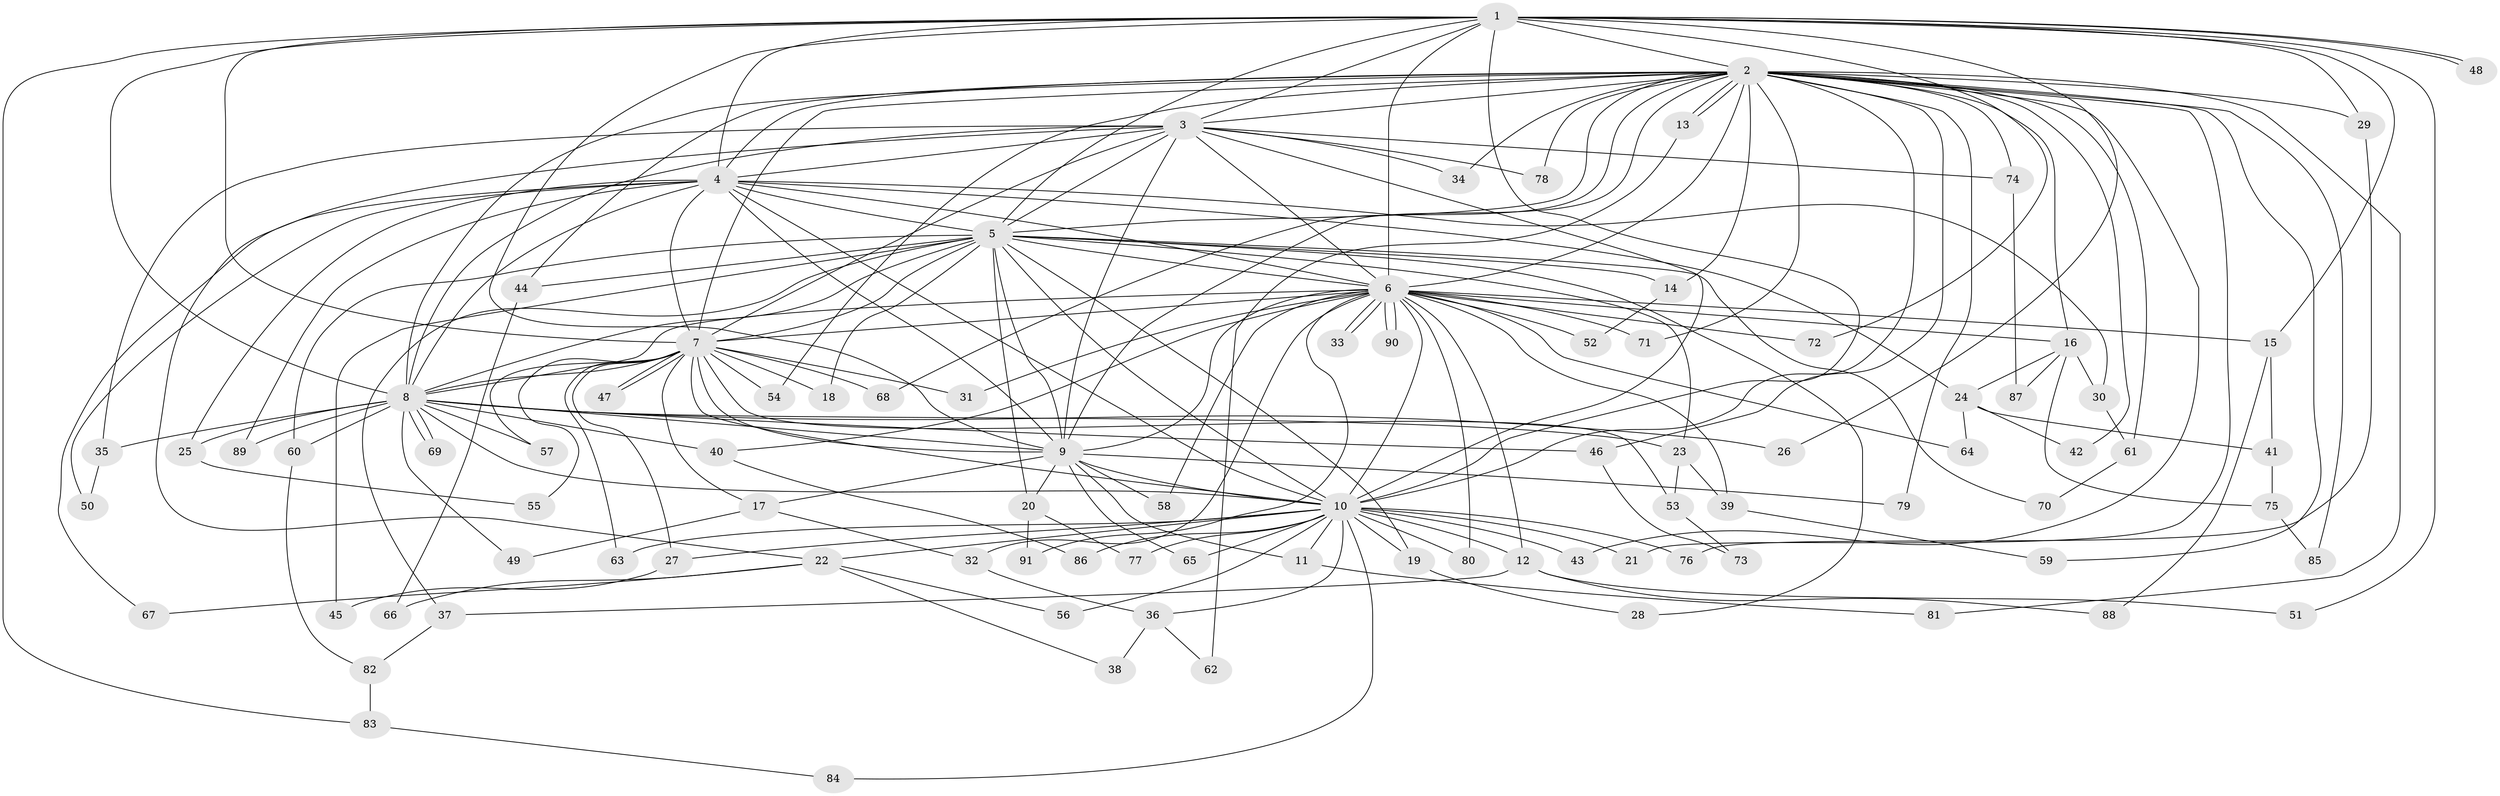 // Generated by graph-tools (version 1.1) at 2025/25/03/09/25 03:25:37]
// undirected, 91 vertices, 207 edges
graph export_dot {
graph [start="1"]
  node [color=gray90,style=filled];
  1;
  2;
  3;
  4;
  5;
  6;
  7;
  8;
  9;
  10;
  11;
  12;
  13;
  14;
  15;
  16;
  17;
  18;
  19;
  20;
  21;
  22;
  23;
  24;
  25;
  26;
  27;
  28;
  29;
  30;
  31;
  32;
  33;
  34;
  35;
  36;
  37;
  38;
  39;
  40;
  41;
  42;
  43;
  44;
  45;
  46;
  47;
  48;
  49;
  50;
  51;
  52;
  53;
  54;
  55;
  56;
  57;
  58;
  59;
  60;
  61;
  62;
  63;
  64;
  65;
  66;
  67;
  68;
  69;
  70;
  71;
  72;
  73;
  74;
  75;
  76;
  77;
  78;
  79;
  80;
  81;
  82;
  83;
  84;
  85;
  86;
  87;
  88;
  89;
  90;
  91;
  1 -- 2;
  1 -- 3;
  1 -- 4;
  1 -- 5;
  1 -- 6;
  1 -- 7;
  1 -- 8;
  1 -- 9;
  1 -- 10;
  1 -- 15;
  1 -- 26;
  1 -- 29;
  1 -- 48;
  1 -- 48;
  1 -- 51;
  1 -- 72;
  1 -- 83;
  2 -- 3;
  2 -- 4;
  2 -- 5;
  2 -- 6;
  2 -- 7;
  2 -- 8;
  2 -- 9;
  2 -- 10;
  2 -- 13;
  2 -- 13;
  2 -- 14;
  2 -- 16;
  2 -- 21;
  2 -- 29;
  2 -- 34;
  2 -- 42;
  2 -- 43;
  2 -- 44;
  2 -- 46;
  2 -- 54;
  2 -- 59;
  2 -- 61;
  2 -- 68;
  2 -- 71;
  2 -- 74;
  2 -- 78;
  2 -- 79;
  2 -- 81;
  2 -- 85;
  3 -- 4;
  3 -- 5;
  3 -- 6;
  3 -- 7;
  3 -- 8;
  3 -- 9;
  3 -- 10;
  3 -- 22;
  3 -- 34;
  3 -- 35;
  3 -- 74;
  3 -- 78;
  4 -- 5;
  4 -- 6;
  4 -- 7;
  4 -- 8;
  4 -- 9;
  4 -- 10;
  4 -- 24;
  4 -- 25;
  4 -- 30;
  4 -- 50;
  4 -- 67;
  4 -- 89;
  5 -- 6;
  5 -- 7;
  5 -- 8;
  5 -- 9;
  5 -- 10;
  5 -- 14;
  5 -- 18;
  5 -- 19;
  5 -- 20;
  5 -- 23;
  5 -- 28;
  5 -- 37;
  5 -- 44;
  5 -- 45;
  5 -- 60;
  5 -- 70;
  6 -- 7;
  6 -- 8;
  6 -- 9;
  6 -- 10;
  6 -- 12;
  6 -- 15;
  6 -- 16;
  6 -- 31;
  6 -- 32;
  6 -- 33;
  6 -- 33;
  6 -- 39;
  6 -- 40;
  6 -- 52;
  6 -- 58;
  6 -- 64;
  6 -- 71;
  6 -- 72;
  6 -- 80;
  6 -- 90;
  6 -- 90;
  6 -- 91;
  7 -- 8;
  7 -- 9;
  7 -- 10;
  7 -- 17;
  7 -- 18;
  7 -- 27;
  7 -- 31;
  7 -- 47;
  7 -- 47;
  7 -- 53;
  7 -- 54;
  7 -- 55;
  7 -- 57;
  7 -- 63;
  7 -- 68;
  8 -- 9;
  8 -- 10;
  8 -- 23;
  8 -- 25;
  8 -- 26;
  8 -- 35;
  8 -- 40;
  8 -- 46;
  8 -- 49;
  8 -- 57;
  8 -- 60;
  8 -- 69;
  8 -- 69;
  8 -- 89;
  9 -- 10;
  9 -- 11;
  9 -- 17;
  9 -- 20;
  9 -- 58;
  9 -- 65;
  9 -- 79;
  10 -- 11;
  10 -- 12;
  10 -- 19;
  10 -- 21;
  10 -- 22;
  10 -- 27;
  10 -- 36;
  10 -- 43;
  10 -- 56;
  10 -- 63;
  10 -- 65;
  10 -- 76;
  10 -- 77;
  10 -- 80;
  10 -- 84;
  10 -- 86;
  11 -- 81;
  12 -- 37;
  12 -- 51;
  12 -- 88;
  13 -- 62;
  14 -- 52;
  15 -- 41;
  15 -- 88;
  16 -- 24;
  16 -- 30;
  16 -- 75;
  16 -- 87;
  17 -- 32;
  17 -- 49;
  19 -- 28;
  20 -- 77;
  20 -- 91;
  22 -- 38;
  22 -- 56;
  22 -- 66;
  22 -- 67;
  23 -- 39;
  23 -- 53;
  24 -- 41;
  24 -- 42;
  24 -- 64;
  25 -- 55;
  27 -- 45;
  29 -- 76;
  30 -- 61;
  32 -- 36;
  35 -- 50;
  36 -- 38;
  36 -- 62;
  37 -- 82;
  39 -- 59;
  40 -- 86;
  41 -- 75;
  44 -- 66;
  46 -- 73;
  53 -- 73;
  60 -- 82;
  61 -- 70;
  74 -- 87;
  75 -- 85;
  82 -- 83;
  83 -- 84;
}
